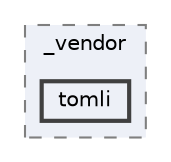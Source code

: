 digraph "C:/Users/LukeMabie/documents/Development/Password_Saver_Using_Django-master/venv/Lib/site-packages/setuptools/_vendor/tomli"
{
 // LATEX_PDF_SIZE
  bgcolor="transparent";
  edge [fontname=Helvetica,fontsize=10,labelfontname=Helvetica,labelfontsize=10];
  node [fontname=Helvetica,fontsize=10,shape=box,height=0.2,width=0.4];
  compound=true
  subgraph clusterdir_dbb6639ba6d8762114ec36ce5c4e0c5b {
    graph [ bgcolor="#edf0f7", pencolor="grey50", label="_vendor", fontname=Helvetica,fontsize=10 style="filled,dashed", URL="dir_dbb6639ba6d8762114ec36ce5c4e0c5b.html",tooltip=""]
  dir_d8d61fb4acabc574402a437c462cc11b [label="tomli", fillcolor="#edf0f7", color="grey25", style="filled,bold", URL="dir_d8d61fb4acabc574402a437c462cc11b.html",tooltip=""];
  }
}
